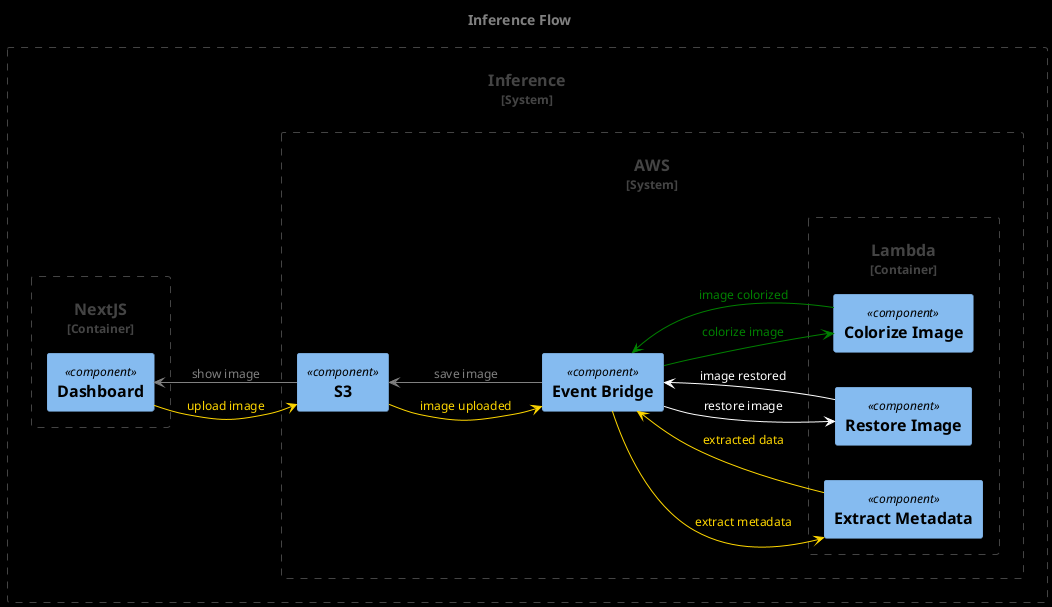 @startuml inference-flow

title Inference Flow


left to right direction

set separator none

!include <C4/C4>
!include <C4/C4_Context>
!include <C4/C4_Component>

skinparam BackgroundColor black
skinparam DefaultFontColor gold
skinparam ArrowColor gold

System_Boundary(inferenc, "Inference") {
  Container_Boundary(nextjs, "NextJS") {
    Component(dashboard, "Dashboard")
    }

  System_Boundary(aws, "AWS") {
  Component(s3, "S3")

  Container_Boundary(functions, "Lambda") {
    Component(extract, "Extract Metadata")
    Component(restore, "Restore Image")
    Component(colorize, "Colorize Image")
  }

  Component(evt, "Event Bridge")
  }

  'upload image and extract enhancment factor and colorization
  dashboard --> s3: "upload image"
  s3 --> evt: "image uploaded"
  evt --> extract: "extract metadata"
  extract --> evt: "extracted data"

  'restroe image
  skinparam DefaultFontColor white
  skinparam ArrowColor white
  evt --> restore: "restore image"
  restore --> evt: "image restored"

  'colorize image if necessary
  skinparam DefaultFontColor green
  skinparam ArrowColor green
  evt --> colorize: "colorize image"
  colorize --> evt: "image colorized"

  'save image
  skinparam DefaultFontColor gray
  skinparam ArrowColor gray
  evt --> s3: "save image"
  s3 --> dashboard: "show image"
}

@enduml
